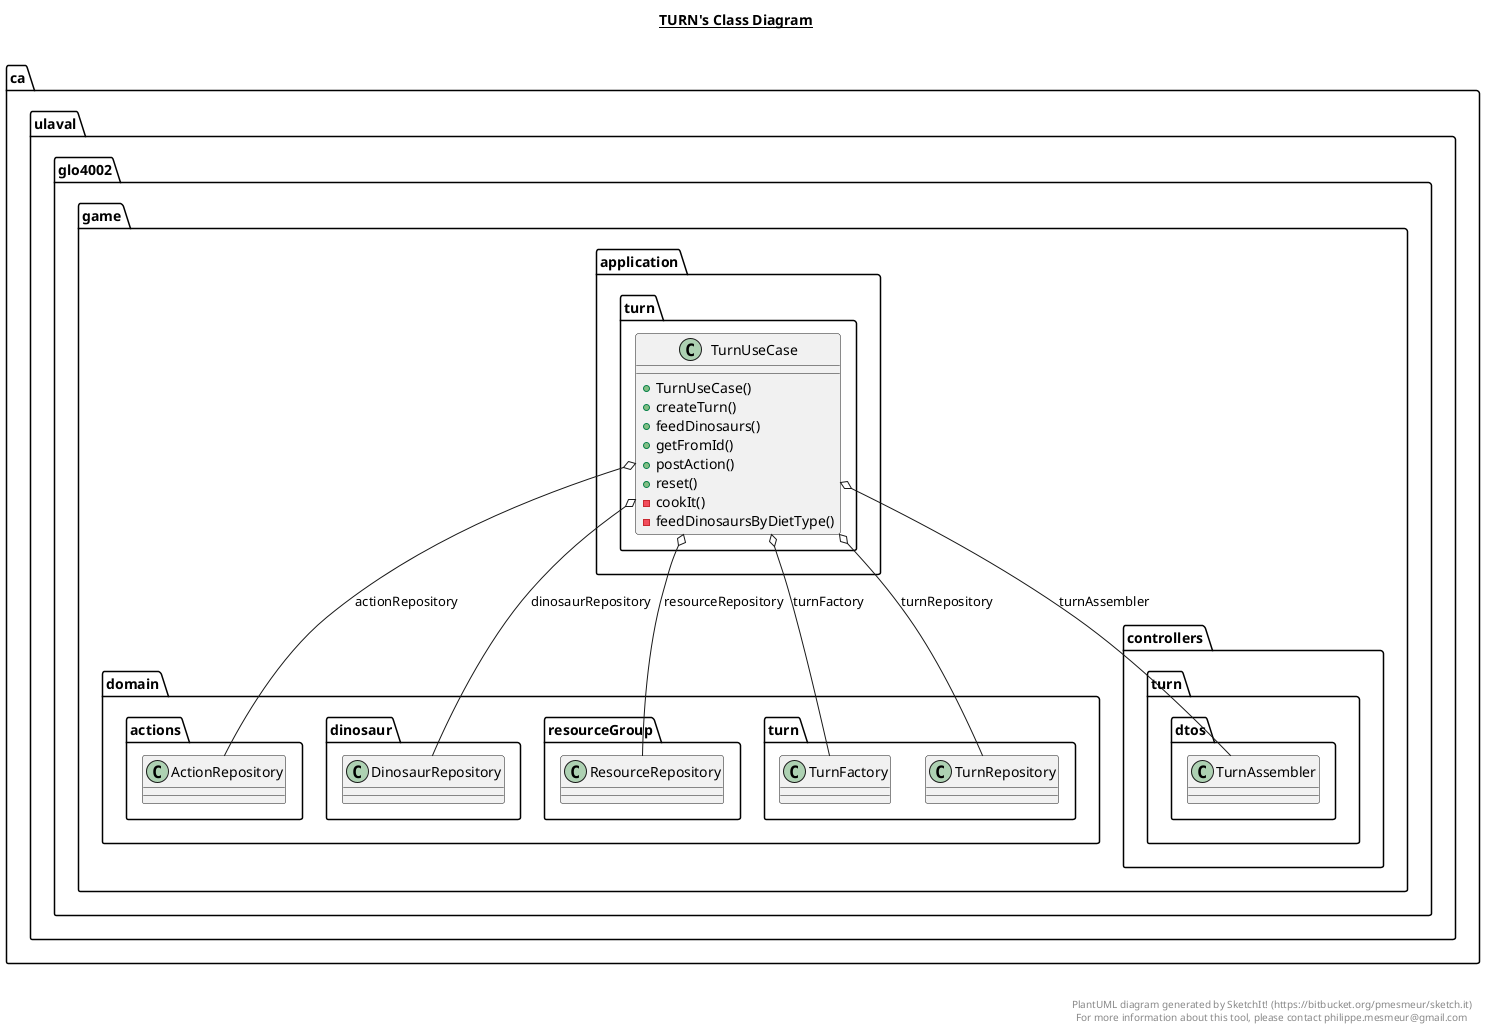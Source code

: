 @startuml

title __TURN's Class Diagram__\n

    namespace ca.ulaval.glo4002.game {
      namespace application.turn {
        class ca.ulaval.glo4002.game.application.turn.TurnUseCase {
            + TurnUseCase()
            + createTurn()
            + feedDinosaurs()
            + getFromId()
            + postAction()
            + reset()
            - cookIt()
            - feedDinosaursByDietType()
        }
      }
    }
  

  ca.ulaval.glo4002.game.application.turn.TurnUseCase o-- ca.ulaval.glo4002.game.domain.actions.ActionRepository : actionRepository
  ca.ulaval.glo4002.game.application.turn.TurnUseCase o-- ca.ulaval.glo4002.game.domain.dinosaur.DinosaurRepository : dinosaurRepository
  ca.ulaval.glo4002.game.application.turn.TurnUseCase o-- ca.ulaval.glo4002.game.domain.resourceGroup.ResourceRepository : resourceRepository
  ca.ulaval.glo4002.game.application.turn.TurnUseCase o-- ca.ulaval.glo4002.game.controllers.turn.dtos.TurnAssembler : turnAssembler
  ca.ulaval.glo4002.game.application.turn.TurnUseCase o-- ca.ulaval.glo4002.game.domain.turn.TurnFactory : turnFactory
  ca.ulaval.glo4002.game.application.turn.TurnUseCase o-- ca.ulaval.glo4002.game.domain.turn.TurnRepository : turnRepository


right footer


PlantUML diagram generated by SketchIt! (https://bitbucket.org/pmesmeur/sketch.it)
For more information about this tool, please contact philippe.mesmeur@gmail.com
endfooter

@enduml
